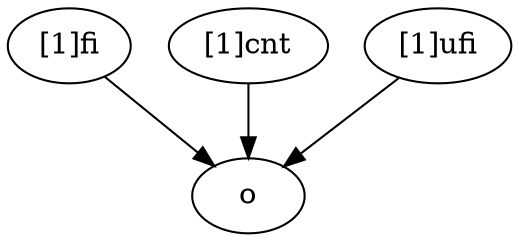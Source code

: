 strict digraph "" {
	"[1]fi"	 [complexity=3,
		importance=0.636363488065,
		rank=0.212121162688];
	o	 [complexity=0,
		importance=0.454545232098,
		rank=0.0];
	"[1]fi" -> o;
	"[1]cnt"	 [complexity=1,
		importance=0.636363488065,
		rank=0.636363488065];
	"[1]cnt" -> o;
	"[1]ufi"	 [complexity=3,
		importance=0.636363488065,
		rank=0.212121162688];
	"[1]ufi" -> o;
}
